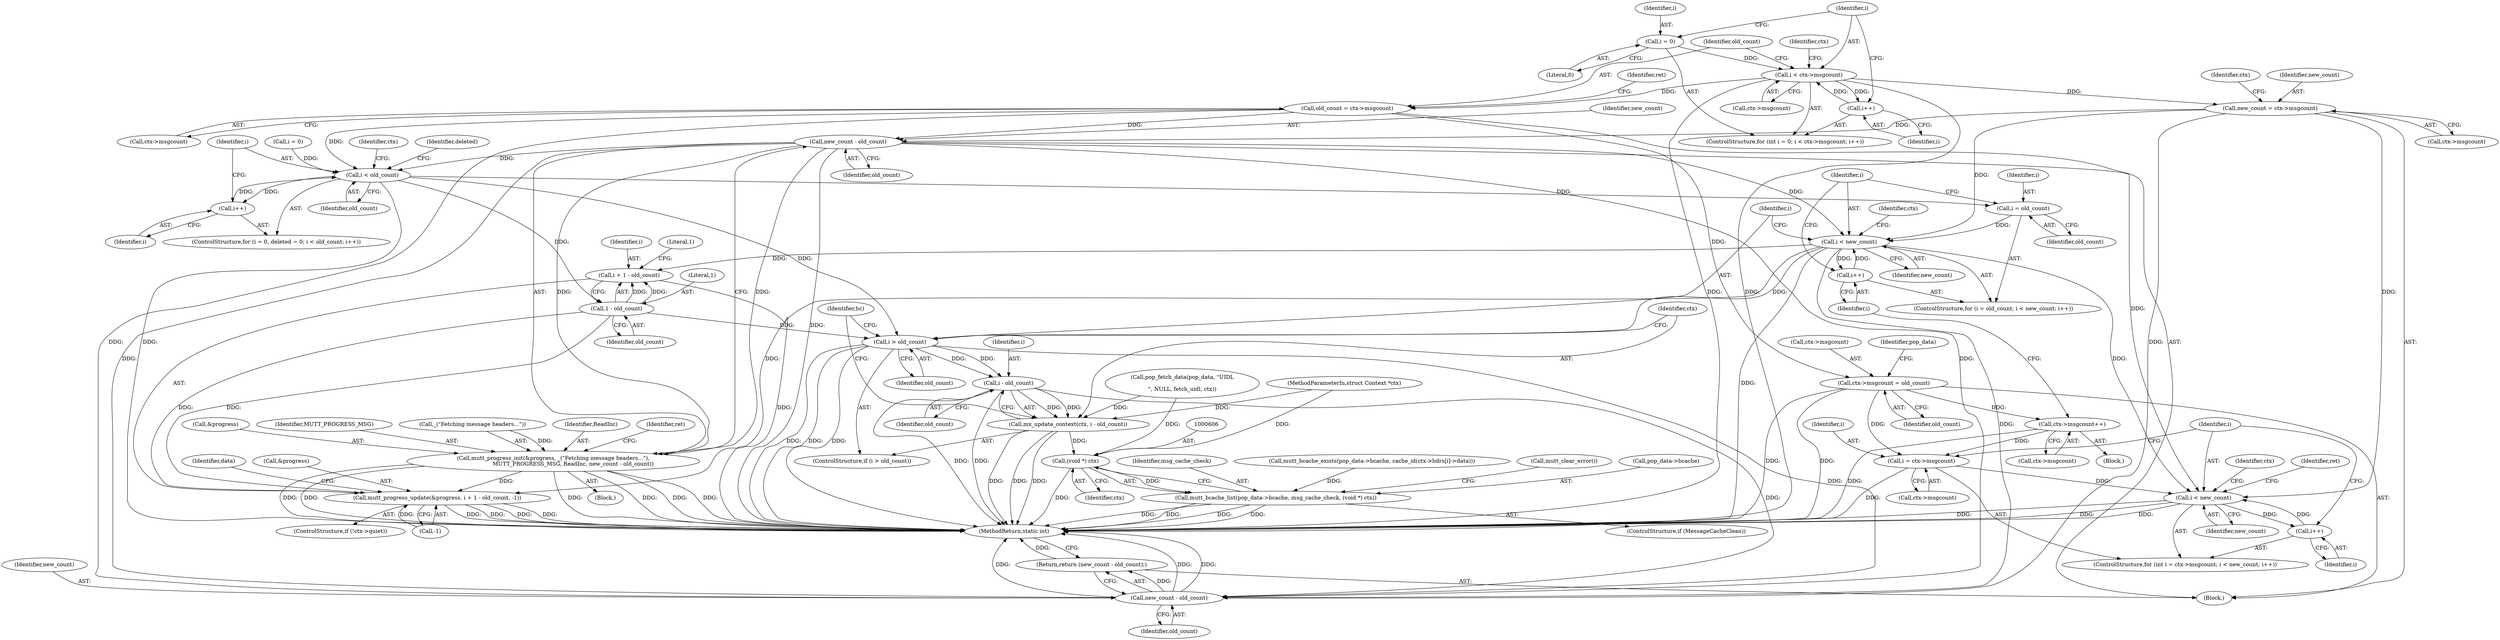 digraph "0_neomutt_9bfab35522301794483f8f9ed60820bdec9be59e_1@pointer" {
"1000138" [label="(Call,i < ctx->msgcount)"];
"1000143" [label="(Call,i++)"];
"1000138" [label="(Call,i < ctx->msgcount)"];
"1000135" [label="(Call,i = 0)"];
"1000156" [label="(Call,old_count = ctx->msgcount)"];
"1000176" [label="(Call,ctx->msgcount = old_count)"];
"1000557" [label="(Call,ctx->msgcount++)"];
"1000579" [label="(Call,i = ctx->msgcount)"];
"1000584" [label="(Call,i < new_count)"];
"1000587" [label="(Call,i++)"];
"1000245" [label="(Call,new_count - old_count)"];
"1000238" [label="(Call,mutt_progress_init(&progress, _(\"Fetching message headers...\"),\n                       MUTT_PROGRESS_MSG, ReadInc, new_count - old_count))"];
"1000322" [label="(Call,mutt_progress_update(&progress, i + 1 - old_count, -1))"];
"1000263" [label="(Call,i < old_count)"];
"1000266" [label="(Call,i++)"];
"1000308" [label="(Call,i = old_count)"];
"1000311" [label="(Call,i < new_count)"];
"1000314" [label="(Call,i++)"];
"1000325" [label="(Call,i + 1 - old_count)"];
"1000562" [label="(Call,i > old_count)"];
"1000567" [label="(Call,i - old_count)"];
"1000565" [label="(Call,mx_update_context(ctx, i - old_count))"];
"1000605" [label="(Call,(void *) ctx)"];
"1000600" [label="(Call,mutt_bcache_list(pop_data->bcache, msg_cache_check, (void *) ctx))"];
"1000610" [label="(Call,new_count - old_count)"];
"1000609" [label="(Return,return (new_count - old_count);)"];
"1000327" [label="(Call,1 - old_count)"];
"1000171" [label="(Call,new_count = ctx->msgcount)"];
"1000135" [label="(Call,i = 0)"];
"1000611" [label="(Identifier,new_count)"];
"1000263" [label="(Call,i < old_count)"];
"1000274" [label="(Identifier,ctx)"];
"1000612" [label="(Identifier,old_count)"];
"1000598" [label="(ControlStructure,if (MessageCacheClean))"];
"1000156" [label="(Call,old_count = ctx->msgcount)"];
"1000163" [label="(Identifier,ret)"];
"1000245" [label="(Call,new_count - old_count)"];
"1000604" [label="(Identifier,msg_cache_check)"];
"1000257" [label="(Call,i = 0)"];
"1000250" [label="(Identifier,ret)"];
"1000320" [label="(Identifier,ctx)"];
"1000176" [label="(Call,ctx->msgcount = old_count)"];
"1000266" [label="(Call,i++)"];
"1000584" [label="(Call,i < new_count)"];
"1000577" [label="(ControlStructure,for (int i = ctx->msgcount; i < new_count; i++))"];
"1000143" [label="(Call,i++)"];
"1000605" [label="(Call,(void *) ctx)"];
"1000239" [label="(Call,&progress)"];
"1000312" [label="(Identifier,i)"];
"1000172" [label="(Identifier,new_count)"];
"1000587" [label="(Call,i++)"];
"1000487" [label="(Call,mutt_bcache_exists(pop_data->bcache, cache_id(ctx->hdrs[i]->data)))"];
"1000327" [label="(Call,1 - old_count)"];
"1000580" [label="(Identifier,i)"];
"1000613" [label="(MethodReturn,static int)"];
"1000104" [label="(MethodParameterIn,struct Context *ctx)"];
"1000243" [label="(Identifier,MUTT_PROGRESS_MSG)"];
"1000294" [label="(Identifier,deleted)"];
"1000177" [label="(Call,ctx->msgcount)"];
"1000328" [label="(Literal,1)"];
"1000140" [label="(Call,ctx->msgcount)"];
"1000309" [label="(Identifier,i)"];
"1000329" [label="(Identifier,old_count)"];
"1000569" [label="(Identifier,old_count)"];
"1000149" [label="(Identifier,ctx)"];
"1000323" [label="(Call,&progress)"];
"1000164" [label="(Call,pop_fetch_data(pop_data, \"UIDL\r\n\", NULL, fetch_uidl, ctx))"];
"1000184" [label="(Identifier,pop_data)"];
"1000307" [label="(ControlStructure,for (i = old_count; i < new_count; i++))"];
"1000588" [label="(Identifier,i)"];
"1000568" [label="(Identifier,i)"];
"1000597" [label="(Identifier,ret)"];
"1000313" [label="(Identifier,new_count)"];
"1000557" [label="(Call,ctx->msgcount++)"];
"1000566" [label="(Identifier,ctx)"];
"1000139" [label="(Identifier,i)"];
"1000244" [label="(Identifier,ReadInc)"];
"1000237" [label="(Block,)"];
"1000267" [label="(Identifier,i)"];
"1000579" [label="(Call,i = ctx->msgcount)"];
"1000157" [label="(Identifier,old_count)"];
"1000563" [label="(Identifier,i)"];
"1000138" [label="(Call,i < ctx->msgcount)"];
"1000608" [label="(Call,mutt_clear_error())"];
"1000158" [label="(Call,ctx->msgcount)"];
"1000311" [label="(Call,i < new_count)"];
"1000315" [label="(Identifier,i)"];
"1000609" [label="(Return,return (new_count - old_count);)"];
"1000317" [label="(ControlStructure,if (!ctx->quiet))"];
"1000247" [label="(Identifier,old_count)"];
"1000565" [label="(Call,mx_update_context(ctx, i - old_count))"];
"1000558" [label="(Call,ctx->msgcount)"];
"1000136" [label="(Identifier,i)"];
"1000314" [label="(Call,i++)"];
"1000264" [label="(Identifier,i)"];
"1000330" [label="(Call,-1)"];
"1000322" [label="(Call,mutt_progress_update(&progress, i + 1 - old_count, -1))"];
"1000585" [label="(Identifier,i)"];
"1000564" [label="(Identifier,old_count)"];
"1000567" [label="(Call,i - old_count)"];
"1000600" [label="(Call,mutt_bcache_list(pop_data->bcache, msg_cache_check, (void *) ctx))"];
"1000310" [label="(Identifier,old_count)"];
"1000325" [label="(Call,i + 1 - old_count)"];
"1000180" [label="(Identifier,old_count)"];
"1000581" [label="(Call,ctx->msgcount)"];
"1000586" [label="(Identifier,new_count)"];
"1000144" [label="(Identifier,i)"];
"1000137" [label="(Literal,0)"];
"1000246" [label="(Identifier,new_count)"];
"1000601" [label="(Call,pop_data->bcache)"];
"1000607" [label="(Identifier,ctx)"];
"1000326" [label="(Identifier,i)"];
"1000331" [label="(Literal,1)"];
"1000265" [label="(Identifier,old_count)"];
"1000562" [label="(Call,i > old_count)"];
"1000334" [label="(Identifier,data)"];
"1000571" [label="(Identifier,hc)"];
"1000133" [label="(ControlStructure,for (int i = 0; i < ctx->msgcount; i++))"];
"1000593" [label="(Identifier,ctx)"];
"1000178" [label="(Identifier,ctx)"];
"1000173" [label="(Call,ctx->msgcount)"];
"1000241" [label="(Call,_(\"Fetching message headers...\"))"];
"1000238" [label="(Call,mutt_progress_init(&progress, _(\"Fetching message headers...\"),\n                       MUTT_PROGRESS_MSG, ReadInc, new_count - old_count))"];
"1000308" [label="(Call,i = old_count)"];
"1000105" [label="(Block,)"];
"1000316" [label="(Block,)"];
"1000561" [label="(ControlStructure,if (i > old_count))"];
"1000171" [label="(Call,new_count = ctx->msgcount)"];
"1000610" [label="(Call,new_count - old_count)"];
"1000255" [label="(ControlStructure,for (i = 0, deleted = 0; i < old_count; i++))"];
"1000138" -> "1000133"  [label="AST: "];
"1000138" -> "1000140"  [label="CFG: "];
"1000139" -> "1000138"  [label="AST: "];
"1000140" -> "1000138"  [label="AST: "];
"1000149" -> "1000138"  [label="CFG: "];
"1000157" -> "1000138"  [label="CFG: "];
"1000138" -> "1000613"  [label="DDG: "];
"1000138" -> "1000613"  [label="DDG: "];
"1000143" -> "1000138"  [label="DDG: "];
"1000135" -> "1000138"  [label="DDG: "];
"1000138" -> "1000143"  [label="DDG: "];
"1000138" -> "1000156"  [label="DDG: "];
"1000138" -> "1000171"  [label="DDG: "];
"1000143" -> "1000133"  [label="AST: "];
"1000143" -> "1000144"  [label="CFG: "];
"1000144" -> "1000143"  [label="AST: "];
"1000139" -> "1000143"  [label="CFG: "];
"1000135" -> "1000133"  [label="AST: "];
"1000135" -> "1000137"  [label="CFG: "];
"1000136" -> "1000135"  [label="AST: "];
"1000137" -> "1000135"  [label="AST: "];
"1000139" -> "1000135"  [label="CFG: "];
"1000156" -> "1000105"  [label="AST: "];
"1000156" -> "1000158"  [label="CFG: "];
"1000157" -> "1000156"  [label="AST: "];
"1000158" -> "1000156"  [label="AST: "];
"1000163" -> "1000156"  [label="CFG: "];
"1000156" -> "1000176"  [label="DDG: "];
"1000156" -> "1000245"  [label="DDG: "];
"1000156" -> "1000263"  [label="DDG: "];
"1000156" -> "1000610"  [label="DDG: "];
"1000176" -> "1000105"  [label="AST: "];
"1000176" -> "1000180"  [label="CFG: "];
"1000177" -> "1000176"  [label="AST: "];
"1000180" -> "1000176"  [label="AST: "];
"1000184" -> "1000176"  [label="CFG: "];
"1000176" -> "1000613"  [label="DDG: "];
"1000176" -> "1000613"  [label="DDG: "];
"1000176" -> "1000557"  [label="DDG: "];
"1000176" -> "1000579"  [label="DDG: "];
"1000557" -> "1000316"  [label="AST: "];
"1000557" -> "1000558"  [label="CFG: "];
"1000558" -> "1000557"  [label="AST: "];
"1000315" -> "1000557"  [label="CFG: "];
"1000557" -> "1000613"  [label="DDG: "];
"1000557" -> "1000579"  [label="DDG: "];
"1000579" -> "1000577"  [label="AST: "];
"1000579" -> "1000581"  [label="CFG: "];
"1000580" -> "1000579"  [label="AST: "];
"1000581" -> "1000579"  [label="AST: "];
"1000585" -> "1000579"  [label="CFG: "];
"1000579" -> "1000613"  [label="DDG: "];
"1000579" -> "1000584"  [label="DDG: "];
"1000584" -> "1000577"  [label="AST: "];
"1000584" -> "1000586"  [label="CFG: "];
"1000585" -> "1000584"  [label="AST: "];
"1000586" -> "1000584"  [label="AST: "];
"1000593" -> "1000584"  [label="CFG: "];
"1000597" -> "1000584"  [label="CFG: "];
"1000584" -> "1000613"  [label="DDG: "];
"1000584" -> "1000613"  [label="DDG: "];
"1000584" -> "1000613"  [label="DDG: "];
"1000587" -> "1000584"  [label="DDG: "];
"1000171" -> "1000584"  [label="DDG: "];
"1000311" -> "1000584"  [label="DDG: "];
"1000245" -> "1000584"  [label="DDG: "];
"1000584" -> "1000587"  [label="DDG: "];
"1000587" -> "1000577"  [label="AST: "];
"1000587" -> "1000588"  [label="CFG: "];
"1000588" -> "1000587"  [label="AST: "];
"1000585" -> "1000587"  [label="CFG: "];
"1000245" -> "1000238"  [label="AST: "];
"1000245" -> "1000247"  [label="CFG: "];
"1000246" -> "1000245"  [label="AST: "];
"1000247" -> "1000245"  [label="AST: "];
"1000238" -> "1000245"  [label="CFG: "];
"1000245" -> "1000613"  [label="DDG: "];
"1000245" -> "1000238"  [label="DDG: "];
"1000245" -> "1000238"  [label="DDG: "];
"1000171" -> "1000245"  [label="DDG: "];
"1000245" -> "1000263"  [label="DDG: "];
"1000245" -> "1000311"  [label="DDG: "];
"1000245" -> "1000610"  [label="DDG: "];
"1000245" -> "1000610"  [label="DDG: "];
"1000238" -> "1000237"  [label="AST: "];
"1000239" -> "1000238"  [label="AST: "];
"1000241" -> "1000238"  [label="AST: "];
"1000243" -> "1000238"  [label="AST: "];
"1000244" -> "1000238"  [label="AST: "];
"1000250" -> "1000238"  [label="CFG: "];
"1000238" -> "1000613"  [label="DDG: "];
"1000238" -> "1000613"  [label="DDG: "];
"1000238" -> "1000613"  [label="DDG: "];
"1000238" -> "1000613"  [label="DDG: "];
"1000238" -> "1000613"  [label="DDG: "];
"1000238" -> "1000613"  [label="DDG: "];
"1000241" -> "1000238"  [label="DDG: "];
"1000238" -> "1000322"  [label="DDG: "];
"1000322" -> "1000317"  [label="AST: "];
"1000322" -> "1000330"  [label="CFG: "];
"1000323" -> "1000322"  [label="AST: "];
"1000325" -> "1000322"  [label="AST: "];
"1000330" -> "1000322"  [label="AST: "];
"1000334" -> "1000322"  [label="CFG: "];
"1000322" -> "1000613"  [label="DDG: "];
"1000322" -> "1000613"  [label="DDG: "];
"1000322" -> "1000613"  [label="DDG: "];
"1000322" -> "1000613"  [label="DDG: "];
"1000311" -> "1000322"  [label="DDG: "];
"1000327" -> "1000322"  [label="DDG: "];
"1000327" -> "1000322"  [label="DDG: "];
"1000330" -> "1000322"  [label="DDG: "];
"1000263" -> "1000255"  [label="AST: "];
"1000263" -> "1000265"  [label="CFG: "];
"1000264" -> "1000263"  [label="AST: "];
"1000265" -> "1000263"  [label="AST: "];
"1000274" -> "1000263"  [label="CFG: "];
"1000294" -> "1000263"  [label="CFG: "];
"1000263" -> "1000613"  [label="DDG: "];
"1000266" -> "1000263"  [label="DDG: "];
"1000257" -> "1000263"  [label="DDG: "];
"1000263" -> "1000266"  [label="DDG: "];
"1000263" -> "1000308"  [label="DDG: "];
"1000263" -> "1000327"  [label="DDG: "];
"1000263" -> "1000562"  [label="DDG: "];
"1000266" -> "1000255"  [label="AST: "];
"1000266" -> "1000267"  [label="CFG: "];
"1000267" -> "1000266"  [label="AST: "];
"1000264" -> "1000266"  [label="CFG: "];
"1000308" -> "1000307"  [label="AST: "];
"1000308" -> "1000310"  [label="CFG: "];
"1000309" -> "1000308"  [label="AST: "];
"1000310" -> "1000308"  [label="AST: "];
"1000312" -> "1000308"  [label="CFG: "];
"1000308" -> "1000311"  [label="DDG: "];
"1000311" -> "1000307"  [label="AST: "];
"1000311" -> "1000313"  [label="CFG: "];
"1000312" -> "1000311"  [label="AST: "];
"1000313" -> "1000311"  [label="AST: "];
"1000320" -> "1000311"  [label="CFG: "];
"1000563" -> "1000311"  [label="CFG: "];
"1000311" -> "1000613"  [label="DDG: "];
"1000314" -> "1000311"  [label="DDG: "];
"1000171" -> "1000311"  [label="DDG: "];
"1000311" -> "1000314"  [label="DDG: "];
"1000311" -> "1000325"  [label="DDG: "];
"1000311" -> "1000562"  [label="DDG: "];
"1000311" -> "1000610"  [label="DDG: "];
"1000314" -> "1000307"  [label="AST: "];
"1000314" -> "1000315"  [label="CFG: "];
"1000315" -> "1000314"  [label="AST: "];
"1000312" -> "1000314"  [label="CFG: "];
"1000325" -> "1000327"  [label="CFG: "];
"1000326" -> "1000325"  [label="AST: "];
"1000327" -> "1000325"  [label="AST: "];
"1000331" -> "1000325"  [label="CFG: "];
"1000325" -> "1000613"  [label="DDG: "];
"1000327" -> "1000325"  [label="DDG: "];
"1000327" -> "1000325"  [label="DDG: "];
"1000562" -> "1000561"  [label="AST: "];
"1000562" -> "1000564"  [label="CFG: "];
"1000563" -> "1000562"  [label="AST: "];
"1000564" -> "1000562"  [label="AST: "];
"1000566" -> "1000562"  [label="CFG: "];
"1000571" -> "1000562"  [label="CFG: "];
"1000562" -> "1000613"  [label="DDG: "];
"1000562" -> "1000613"  [label="DDG: "];
"1000562" -> "1000613"  [label="DDG: "];
"1000327" -> "1000562"  [label="DDG: "];
"1000562" -> "1000567"  [label="DDG: "];
"1000562" -> "1000567"  [label="DDG: "];
"1000562" -> "1000610"  [label="DDG: "];
"1000567" -> "1000565"  [label="AST: "];
"1000567" -> "1000569"  [label="CFG: "];
"1000568" -> "1000567"  [label="AST: "];
"1000569" -> "1000567"  [label="AST: "];
"1000565" -> "1000567"  [label="CFG: "];
"1000567" -> "1000613"  [label="DDG: "];
"1000567" -> "1000613"  [label="DDG: "];
"1000567" -> "1000565"  [label="DDG: "];
"1000567" -> "1000565"  [label="DDG: "];
"1000567" -> "1000610"  [label="DDG: "];
"1000565" -> "1000561"  [label="AST: "];
"1000566" -> "1000565"  [label="AST: "];
"1000571" -> "1000565"  [label="CFG: "];
"1000565" -> "1000613"  [label="DDG: "];
"1000565" -> "1000613"  [label="DDG: "];
"1000565" -> "1000613"  [label="DDG: "];
"1000164" -> "1000565"  [label="DDG: "];
"1000104" -> "1000565"  [label="DDG: "];
"1000565" -> "1000605"  [label="DDG: "];
"1000605" -> "1000600"  [label="AST: "];
"1000605" -> "1000607"  [label="CFG: "];
"1000606" -> "1000605"  [label="AST: "];
"1000607" -> "1000605"  [label="AST: "];
"1000600" -> "1000605"  [label="CFG: "];
"1000605" -> "1000613"  [label="DDG: "];
"1000605" -> "1000600"  [label="DDG: "];
"1000164" -> "1000605"  [label="DDG: "];
"1000104" -> "1000605"  [label="DDG: "];
"1000600" -> "1000598"  [label="AST: "];
"1000601" -> "1000600"  [label="AST: "];
"1000604" -> "1000600"  [label="AST: "];
"1000608" -> "1000600"  [label="CFG: "];
"1000600" -> "1000613"  [label="DDG: "];
"1000600" -> "1000613"  [label="DDG: "];
"1000600" -> "1000613"  [label="DDG: "];
"1000600" -> "1000613"  [label="DDG: "];
"1000487" -> "1000600"  [label="DDG: "];
"1000610" -> "1000609"  [label="AST: "];
"1000610" -> "1000612"  [label="CFG: "];
"1000611" -> "1000610"  [label="AST: "];
"1000612" -> "1000610"  [label="AST: "];
"1000609" -> "1000610"  [label="CFG: "];
"1000610" -> "1000613"  [label="DDG: "];
"1000610" -> "1000613"  [label="DDG: "];
"1000610" -> "1000613"  [label="DDG: "];
"1000610" -> "1000609"  [label="DDG: "];
"1000171" -> "1000610"  [label="DDG: "];
"1000609" -> "1000105"  [label="AST: "];
"1000613" -> "1000609"  [label="CFG: "];
"1000609" -> "1000613"  [label="DDG: "];
"1000327" -> "1000329"  [label="CFG: "];
"1000328" -> "1000327"  [label="AST: "];
"1000329" -> "1000327"  [label="AST: "];
"1000171" -> "1000105"  [label="AST: "];
"1000171" -> "1000173"  [label="CFG: "];
"1000172" -> "1000171"  [label="AST: "];
"1000173" -> "1000171"  [label="AST: "];
"1000178" -> "1000171"  [label="CFG: "];
}
